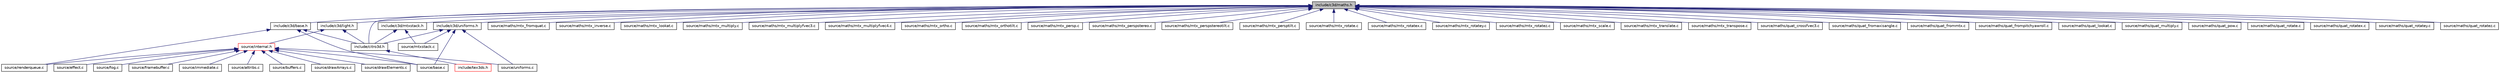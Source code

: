 digraph "include/c3d/maths.h"
{
  edge [fontname="Helvetica",fontsize="10",labelfontname="Helvetica",labelfontsize="10"];
  node [fontname="Helvetica",fontsize="10",shape=record];
  Node5 [label="include/c3d/maths.h",height=0.2,width=0.4,color="black", fillcolor="grey75", style="filled", fontcolor="black"];
  Node5 -> Node6 [dir="back",color="midnightblue",fontsize="10",style="solid",fontname="Helvetica"];
  Node6 [label="include/c3d/base.h",height=0.2,width=0.4,color="black", fillcolor="white", style="filled",URL="$base_8h.html"];
  Node6 -> Node7 [dir="back",color="midnightblue",fontsize="10",style="solid",fontname="Helvetica"];
  Node7 [label="include/citro3d.h",height=0.2,width=0.4,color="black", fillcolor="white", style="filled",URL="$citro3d_8h.html"];
  Node7 -> Node8 [dir="back",color="midnightblue",fontsize="10",style="solid",fontname="Helvetica"];
  Node8 [label="include/tex3ds.h",height=0.2,width=0.4,color="red", fillcolor="white", style="filled",URL="$tex3ds_8h.html",tooltip="tex3ds support "];
  Node6 -> Node10 [dir="back",color="midnightblue",fontsize="10",style="solid",fontname="Helvetica"];
  Node10 [label="source/base.c",height=0.2,width=0.4,color="black", fillcolor="white", style="filled",URL="$base_8c.html"];
  Node6 -> Node11 [dir="back",color="midnightblue",fontsize="10",style="solid",fontname="Helvetica"];
  Node11 [label="source/renderqueue.c",height=0.2,width=0.4,color="black", fillcolor="white", style="filled",URL="$renderqueue_8c.html"];
  Node5 -> Node12 [dir="back",color="midnightblue",fontsize="10",style="solid",fontname="Helvetica"];
  Node12 [label="include/c3d/light.h",height=0.2,width=0.4,color="black", fillcolor="white", style="filled",URL="$light_8h.html"];
  Node12 -> Node7 [dir="back",color="midnightblue",fontsize="10",style="solid",fontname="Helvetica"];
  Node12 -> Node13 [dir="back",color="midnightblue",fontsize="10",style="solid",fontname="Helvetica"];
  Node13 [label="source/internal.h",height=0.2,width=0.4,color="red", fillcolor="white", style="filled",URL="$internal_8h.html"];
  Node13 -> Node14 [dir="back",color="midnightblue",fontsize="10",style="solid",fontname="Helvetica"];
  Node14 [label="source/attribs.c",height=0.2,width=0.4,color="black", fillcolor="white", style="filled",URL="$attribs_8c.html"];
  Node13 -> Node10 [dir="back",color="midnightblue",fontsize="10",style="solid",fontname="Helvetica"];
  Node13 -> Node15 [dir="back",color="midnightblue",fontsize="10",style="solid",fontname="Helvetica"];
  Node15 [label="source/buffers.c",height=0.2,width=0.4,color="black", fillcolor="white", style="filled",URL="$buffers_8c.html"];
  Node13 -> Node16 [dir="back",color="midnightblue",fontsize="10",style="solid",fontname="Helvetica"];
  Node16 [label="source/drawArrays.c",height=0.2,width=0.4,color="black", fillcolor="white", style="filled",URL="$drawArrays_8c.html"];
  Node13 -> Node17 [dir="back",color="midnightblue",fontsize="10",style="solid",fontname="Helvetica"];
  Node17 [label="source/drawElements.c",height=0.2,width=0.4,color="black", fillcolor="white", style="filled",URL="$drawElements_8c.html"];
  Node13 -> Node18 [dir="back",color="midnightblue",fontsize="10",style="solid",fontname="Helvetica"];
  Node18 [label="source/effect.c",height=0.2,width=0.4,color="black", fillcolor="white", style="filled",URL="$effect_8c.html"];
  Node13 -> Node19 [dir="back",color="midnightblue",fontsize="10",style="solid",fontname="Helvetica"];
  Node19 [label="source/fog.c",height=0.2,width=0.4,color="black", fillcolor="white", style="filled",URL="$fog_8c.html"];
  Node13 -> Node20 [dir="back",color="midnightblue",fontsize="10",style="solid",fontname="Helvetica"];
  Node20 [label="source/framebuffer.c",height=0.2,width=0.4,color="black", fillcolor="white", style="filled",URL="$framebuffer_8c.html"];
  Node13 -> Node21 [dir="back",color="midnightblue",fontsize="10",style="solid",fontname="Helvetica"];
  Node21 [label="source/immediate.c",height=0.2,width=0.4,color="black", fillcolor="white", style="filled",URL="$immediate_8c.html"];
  Node13 -> Node11 [dir="back",color="midnightblue",fontsize="10",style="solid",fontname="Helvetica"];
  Node13 -> Node28 [dir="back",color="midnightblue",fontsize="10",style="solid",fontname="Helvetica"];
  Node28 [label="source/uniforms.c",height=0.2,width=0.4,color="black", fillcolor="white", style="filled",URL="$uniforms_8c.html"];
  Node5 -> Node29 [dir="back",color="midnightblue",fontsize="10",style="solid",fontname="Helvetica"];
  Node29 [label="include/c3d/mtxstack.h",height=0.2,width=0.4,color="black", fillcolor="white", style="filled",URL="$mtxstack_8h.html"];
  Node29 -> Node7 [dir="back",color="midnightblue",fontsize="10",style="solid",fontname="Helvetica"];
  Node29 -> Node30 [dir="back",color="midnightblue",fontsize="10",style="solid",fontname="Helvetica"];
  Node30 [label="source/mtxstack.c",height=0.2,width=0.4,color="black", fillcolor="white", style="filled",URL="$mtxstack_8c.html"];
  Node5 -> Node31 [dir="back",color="midnightblue",fontsize="10",style="solid",fontname="Helvetica"];
  Node31 [label="include/c3d/uniforms.h",height=0.2,width=0.4,color="black", fillcolor="white", style="filled",URL="$uniforms_8h.html"];
  Node31 -> Node7 [dir="back",color="midnightblue",fontsize="10",style="solid",fontname="Helvetica"];
  Node31 -> Node10 [dir="back",color="midnightblue",fontsize="10",style="solid",fontname="Helvetica"];
  Node31 -> Node30 [dir="back",color="midnightblue",fontsize="10",style="solid",fontname="Helvetica"];
  Node31 -> Node28 [dir="back",color="midnightblue",fontsize="10",style="solid",fontname="Helvetica"];
  Node5 -> Node7 [dir="back",color="midnightblue",fontsize="10",style="solid",fontname="Helvetica"];
  Node5 -> Node32 [dir="back",color="midnightblue",fontsize="10",style="solid",fontname="Helvetica"];
  Node32 [label="source/maths/mtx_fromquat.c",height=0.2,width=0.4,color="black", fillcolor="white", style="filled",URL="$mtx__fromquat_8c.html"];
  Node5 -> Node33 [dir="back",color="midnightblue",fontsize="10",style="solid",fontname="Helvetica"];
  Node33 [label="source/maths/mtx_inverse.c",height=0.2,width=0.4,color="black", fillcolor="white", style="filled",URL="$mtx__inverse_8c.html"];
  Node5 -> Node34 [dir="back",color="midnightblue",fontsize="10",style="solid",fontname="Helvetica"];
  Node34 [label="source/maths/mtx_lookat.c",height=0.2,width=0.4,color="black", fillcolor="white", style="filled",URL="$mtx__lookat_8c.html"];
  Node5 -> Node35 [dir="back",color="midnightblue",fontsize="10",style="solid",fontname="Helvetica"];
  Node35 [label="source/maths/mtx_multiply.c",height=0.2,width=0.4,color="black", fillcolor="white", style="filled",URL="$mtx__multiply_8c.html"];
  Node5 -> Node36 [dir="back",color="midnightblue",fontsize="10",style="solid",fontname="Helvetica"];
  Node36 [label="source/maths/mtx_multiplyfvec3.c",height=0.2,width=0.4,color="black", fillcolor="white", style="filled",URL="$mtx__multiplyfvec3_8c.html"];
  Node5 -> Node37 [dir="back",color="midnightblue",fontsize="10",style="solid",fontname="Helvetica"];
  Node37 [label="source/maths/mtx_multiplyfvec4.c",height=0.2,width=0.4,color="black", fillcolor="white", style="filled",URL="$mtx__multiplyfvec4_8c.html"];
  Node5 -> Node38 [dir="back",color="midnightblue",fontsize="10",style="solid",fontname="Helvetica"];
  Node38 [label="source/maths/mtx_ortho.c",height=0.2,width=0.4,color="black", fillcolor="white", style="filled",URL="$mtx__ortho_8c.html"];
  Node5 -> Node39 [dir="back",color="midnightblue",fontsize="10",style="solid",fontname="Helvetica"];
  Node39 [label="source/maths/mtx_orthotilt.c",height=0.2,width=0.4,color="black", fillcolor="white", style="filled",URL="$mtx__orthotilt_8c.html"];
  Node5 -> Node40 [dir="back",color="midnightblue",fontsize="10",style="solid",fontname="Helvetica"];
  Node40 [label="source/maths/mtx_persp.c",height=0.2,width=0.4,color="black", fillcolor="white", style="filled",URL="$mtx__persp_8c.html"];
  Node5 -> Node41 [dir="back",color="midnightblue",fontsize="10",style="solid",fontname="Helvetica"];
  Node41 [label="source/maths/mtx_perspstereo.c",height=0.2,width=0.4,color="black", fillcolor="white", style="filled",URL="$mtx__perspstereo_8c.html"];
  Node5 -> Node42 [dir="back",color="midnightblue",fontsize="10",style="solid",fontname="Helvetica"];
  Node42 [label="source/maths/mtx_perspstereotilt.c",height=0.2,width=0.4,color="black", fillcolor="white", style="filled",URL="$mtx__perspstereotilt_8c.html"];
  Node5 -> Node43 [dir="back",color="midnightblue",fontsize="10",style="solid",fontname="Helvetica"];
  Node43 [label="source/maths/mtx_persptilt.c",height=0.2,width=0.4,color="black", fillcolor="white", style="filled",URL="$mtx__persptilt_8c.html"];
  Node5 -> Node44 [dir="back",color="midnightblue",fontsize="10",style="solid",fontname="Helvetica"];
  Node44 [label="source/maths/mtx_rotate.c",height=0.2,width=0.4,color="black", fillcolor="white", style="filled",URL="$mtx__rotate_8c.html"];
  Node5 -> Node45 [dir="back",color="midnightblue",fontsize="10",style="solid",fontname="Helvetica"];
  Node45 [label="source/maths/mtx_rotatex.c",height=0.2,width=0.4,color="black", fillcolor="white", style="filled",URL="$mtx__rotatex_8c.html"];
  Node5 -> Node46 [dir="back",color="midnightblue",fontsize="10",style="solid",fontname="Helvetica"];
  Node46 [label="source/maths/mtx_rotatey.c",height=0.2,width=0.4,color="black", fillcolor="white", style="filled",URL="$mtx__rotatey_8c.html"];
  Node5 -> Node47 [dir="back",color="midnightblue",fontsize="10",style="solid",fontname="Helvetica"];
  Node47 [label="source/maths/mtx_rotatez.c",height=0.2,width=0.4,color="black", fillcolor="white", style="filled",URL="$mtx__rotatez_8c.html"];
  Node5 -> Node48 [dir="back",color="midnightblue",fontsize="10",style="solid",fontname="Helvetica"];
  Node48 [label="source/maths/mtx_scale.c",height=0.2,width=0.4,color="black", fillcolor="white", style="filled",URL="$mtx__scale_8c.html"];
  Node5 -> Node49 [dir="back",color="midnightblue",fontsize="10",style="solid",fontname="Helvetica"];
  Node49 [label="source/maths/mtx_translate.c",height=0.2,width=0.4,color="black", fillcolor="white", style="filled",URL="$mtx__translate_8c.html"];
  Node5 -> Node50 [dir="back",color="midnightblue",fontsize="10",style="solid",fontname="Helvetica"];
  Node50 [label="source/maths/mtx_transpose.c",height=0.2,width=0.4,color="black", fillcolor="white", style="filled",URL="$mtx__transpose_8c.html"];
  Node5 -> Node51 [dir="back",color="midnightblue",fontsize="10",style="solid",fontname="Helvetica"];
  Node51 [label="source/maths/quat_crossfvec3.c",height=0.2,width=0.4,color="black", fillcolor="white", style="filled",URL="$quat__crossfvec3_8c.html"];
  Node5 -> Node52 [dir="back",color="midnightblue",fontsize="10",style="solid",fontname="Helvetica"];
  Node52 [label="source/maths/quat_fromaxisangle.c",height=0.2,width=0.4,color="black", fillcolor="white", style="filled",URL="$quat__fromaxisangle_8c.html"];
  Node5 -> Node53 [dir="back",color="midnightblue",fontsize="10",style="solid",fontname="Helvetica"];
  Node53 [label="source/maths/quat_frommtx.c",height=0.2,width=0.4,color="black", fillcolor="white", style="filled",URL="$quat__frommtx_8c.html"];
  Node5 -> Node54 [dir="back",color="midnightblue",fontsize="10",style="solid",fontname="Helvetica"];
  Node54 [label="source/maths/quat_frompitchyawroll.c",height=0.2,width=0.4,color="black", fillcolor="white", style="filled",URL="$quat__frompitchyawroll_8c.html"];
  Node5 -> Node55 [dir="back",color="midnightblue",fontsize="10",style="solid",fontname="Helvetica"];
  Node55 [label="source/maths/quat_lookat.c",height=0.2,width=0.4,color="black", fillcolor="white", style="filled",URL="$quat__lookat_8c.html"];
  Node5 -> Node56 [dir="back",color="midnightblue",fontsize="10",style="solid",fontname="Helvetica"];
  Node56 [label="source/maths/quat_multiply.c",height=0.2,width=0.4,color="black", fillcolor="white", style="filled",URL="$quat__multiply_8c.html"];
  Node5 -> Node57 [dir="back",color="midnightblue",fontsize="10",style="solid",fontname="Helvetica"];
  Node57 [label="source/maths/quat_pow.c",height=0.2,width=0.4,color="black", fillcolor="white", style="filled",URL="$quat__pow_8c.html"];
  Node5 -> Node58 [dir="back",color="midnightblue",fontsize="10",style="solid",fontname="Helvetica"];
  Node58 [label="source/maths/quat_rotate.c",height=0.2,width=0.4,color="black", fillcolor="white", style="filled",URL="$quat__rotate_8c.html"];
  Node5 -> Node59 [dir="back",color="midnightblue",fontsize="10",style="solid",fontname="Helvetica"];
  Node59 [label="source/maths/quat_rotatex.c",height=0.2,width=0.4,color="black", fillcolor="white", style="filled",URL="$quat__rotatex_8c.html"];
  Node5 -> Node60 [dir="back",color="midnightblue",fontsize="10",style="solid",fontname="Helvetica"];
  Node60 [label="source/maths/quat_rotatey.c",height=0.2,width=0.4,color="black", fillcolor="white", style="filled",URL="$quat__rotatey_8c.html"];
  Node5 -> Node61 [dir="back",color="midnightblue",fontsize="10",style="solid",fontname="Helvetica"];
  Node61 [label="source/maths/quat_rotatez.c",height=0.2,width=0.4,color="black", fillcolor="white", style="filled",URL="$quat__rotatez_8c.html"];
}
